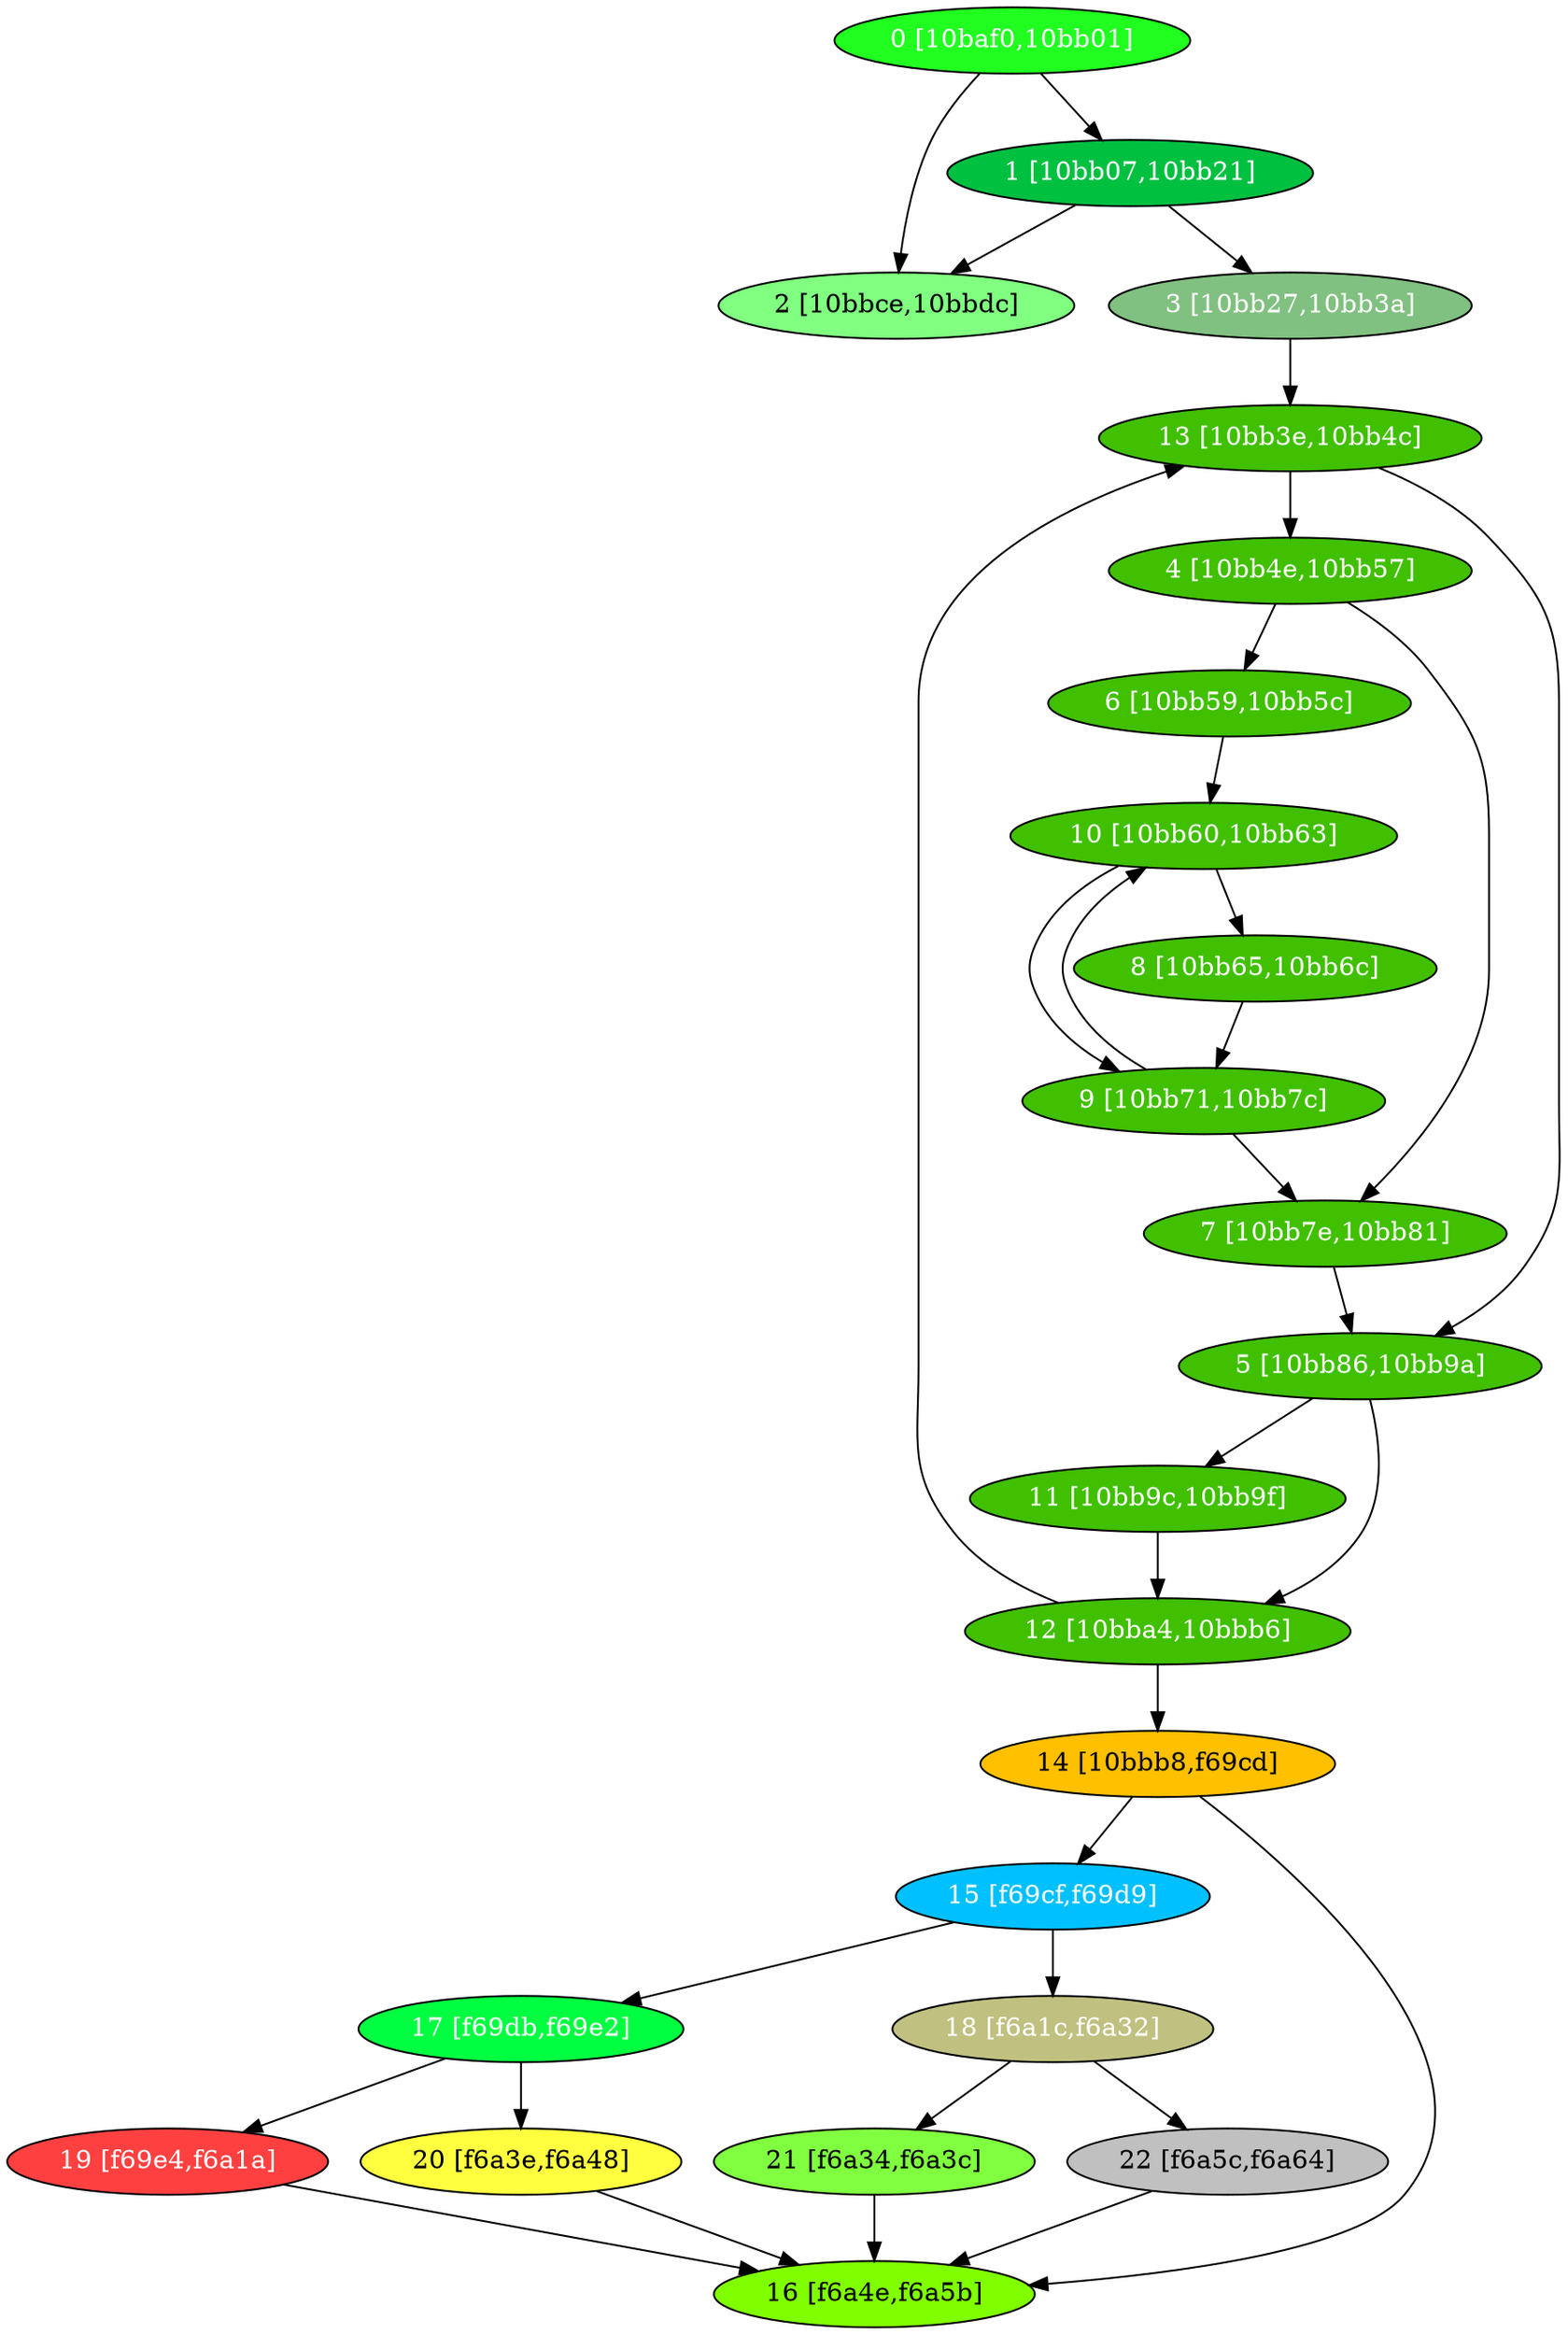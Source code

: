 diGraph libnss3{
	libnss3_0  [style=filled fillcolor="#20FF20" fontcolor="#ffffff" shape=oval label="0 [10baf0,10bb01]"]
	libnss3_1  [style=filled fillcolor="#00C040" fontcolor="#ffffff" shape=oval label="1 [10bb07,10bb21]"]
	libnss3_2  [style=filled fillcolor="#80FF80" fontcolor="#000000" shape=oval label="2 [10bbce,10bbdc]"]
	libnss3_3  [style=filled fillcolor="#80C080" fontcolor="#ffffff" shape=oval label="3 [10bb27,10bb3a]"]
	libnss3_4  [style=filled fillcolor="#40C000" fontcolor="#ffffff" shape=oval label="4 [10bb4e,10bb57]"]
	libnss3_5  [style=filled fillcolor="#40C000" fontcolor="#ffffff" shape=oval label="5 [10bb86,10bb9a]"]
	libnss3_6  [style=filled fillcolor="#40C000" fontcolor="#ffffff" shape=oval label="6 [10bb59,10bb5c]"]
	libnss3_7  [style=filled fillcolor="#40C000" fontcolor="#ffffff" shape=oval label="7 [10bb7e,10bb81]"]
	libnss3_8  [style=filled fillcolor="#40C000" fontcolor="#ffffff" shape=oval label="8 [10bb65,10bb6c]"]
	libnss3_9  [style=filled fillcolor="#40C000" fontcolor="#ffffff" shape=oval label="9 [10bb71,10bb7c]"]
	libnss3_a  [style=filled fillcolor="#40C000" fontcolor="#ffffff" shape=oval label="10 [10bb60,10bb63]"]
	libnss3_b  [style=filled fillcolor="#40C000" fontcolor="#ffffff" shape=oval label="11 [10bb9c,10bb9f]"]
	libnss3_c  [style=filled fillcolor="#40C000" fontcolor="#ffffff" shape=oval label="12 [10bba4,10bbb6]"]
	libnss3_d  [style=filled fillcolor="#40C000" fontcolor="#ffffff" shape=oval label="13 [10bb3e,10bb4c]"]
	libnss3_e  [style=filled fillcolor="#FFC000" fontcolor="#000000" shape=oval label="14 [10bbb8,f69cd]"]
	libnss3_f  [style=filled fillcolor="#00C0FF" fontcolor="#ffffff" shape=oval label="15 [f69cf,f69d9]"]
	libnss3_10  [style=filled fillcolor="#80FF00" fontcolor="#000000" shape=oval label="16 [f6a4e,f6a5b]"]
	libnss3_11  [style=filled fillcolor="#00FF40" fontcolor="#ffffff" shape=oval label="17 [f69db,f69e2]"]
	libnss3_12  [style=filled fillcolor="#C0C080" fontcolor="#ffffff" shape=oval label="18 [f6a1c,f6a32]"]
	libnss3_13  [style=filled fillcolor="#FF4040" fontcolor="#ffffff" shape=oval label="19 [f69e4,f6a1a]"]
	libnss3_14  [style=filled fillcolor="#FFFF40" fontcolor="#000000" shape=oval label="20 [f6a3e,f6a48]"]
	libnss3_15  [style=filled fillcolor="#80FF40" fontcolor="#000000" shape=oval label="21 [f6a34,f6a3c]"]
	libnss3_16  [style=filled fillcolor="#C0C0C0" fontcolor="#000000" shape=oval label="22 [f6a5c,f6a64]"]

	libnss3_0 -> libnss3_1
	libnss3_0 -> libnss3_2
	libnss3_1 -> libnss3_2
	libnss3_1 -> libnss3_3
	libnss3_3 -> libnss3_d
	libnss3_4 -> libnss3_6
	libnss3_4 -> libnss3_7
	libnss3_5 -> libnss3_b
	libnss3_5 -> libnss3_c
	libnss3_6 -> libnss3_a
	libnss3_7 -> libnss3_5
	libnss3_8 -> libnss3_9
	libnss3_9 -> libnss3_7
	libnss3_9 -> libnss3_a
	libnss3_a -> libnss3_8
	libnss3_a -> libnss3_9
	libnss3_b -> libnss3_c
	libnss3_c -> libnss3_d
	libnss3_c -> libnss3_e
	libnss3_d -> libnss3_4
	libnss3_d -> libnss3_5
	libnss3_e -> libnss3_f
	libnss3_e -> libnss3_10
	libnss3_f -> libnss3_11
	libnss3_f -> libnss3_12
	libnss3_11 -> libnss3_13
	libnss3_11 -> libnss3_14
	libnss3_12 -> libnss3_15
	libnss3_12 -> libnss3_16
	libnss3_13 -> libnss3_10
	libnss3_14 -> libnss3_10
	libnss3_15 -> libnss3_10
	libnss3_16 -> libnss3_10
}